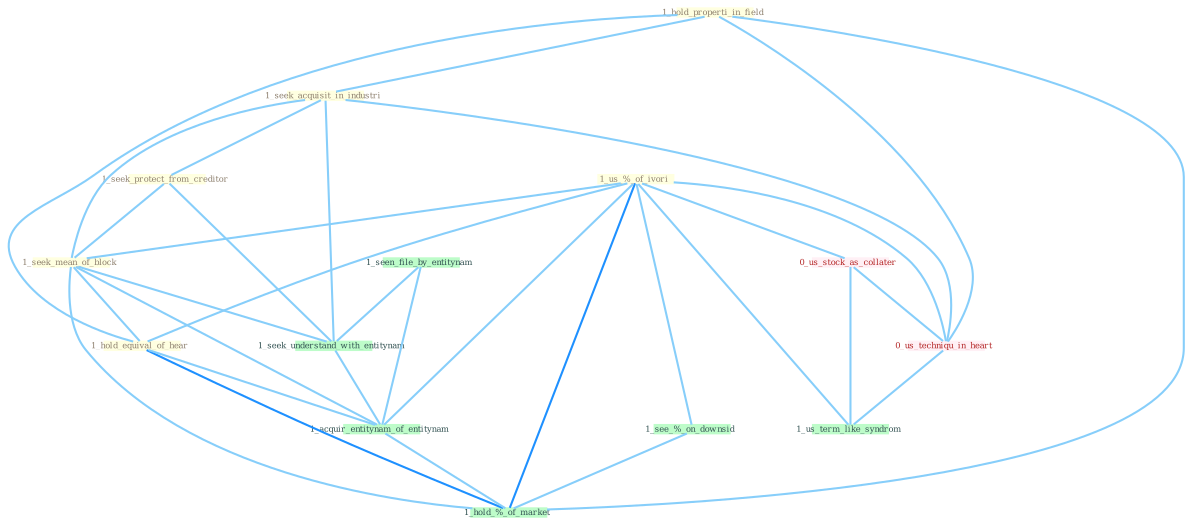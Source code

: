 Graph G{ 
    node
    [shape=polygon,style=filled,width=.5,height=.06,color="#BDFCC9",fixedsize=true,fontsize=4,
    fontcolor="#2f4f4f"];
    {node
    [color="#ffffe0", fontcolor="#8b7d6b"] "1_hold_properti_in_field " "1_us_%_of_ivori " "1_seek_acquisit_in_industri " "1_seek_protect_from_creditor " "1_seek_mean_of_block " "1_hold_equival_of_hear "}
{node [color="#fff0f5", fontcolor="#b22222"] "0_us_stock_as_collater " "0_us_techniqu_in_heart "}
edge [color="#B0E2FF"];

	"1_hold_properti_in_field " -- "1_seek_acquisit_in_industri " [w="1", color="#87cefa" ];
	"1_hold_properti_in_field " -- "1_hold_equival_of_hear " [w="1", color="#87cefa" ];
	"1_hold_properti_in_field " -- "0_us_techniqu_in_heart " [w="1", color="#87cefa" ];
	"1_hold_properti_in_field " -- "1_hold_%_of_market " [w="1", color="#87cefa" ];
	"1_us_%_of_ivori " -- "1_seek_mean_of_block " [w="1", color="#87cefa" ];
	"1_us_%_of_ivori " -- "1_hold_equival_of_hear " [w="1", color="#87cefa" ];
	"1_us_%_of_ivori " -- "0_us_stock_as_collater " [w="1", color="#87cefa" ];
	"1_us_%_of_ivori " -- "1_acquir_entitynam_of_entitynam " [w="1", color="#87cefa" ];
	"1_us_%_of_ivori " -- "0_us_techniqu_in_heart " [w="1", color="#87cefa" ];
	"1_us_%_of_ivori " -- "1_see_%_on_downsid " [w="1", color="#87cefa" ];
	"1_us_%_of_ivori " -- "1_us_term_like_syndrom " [w="1", color="#87cefa" ];
	"1_us_%_of_ivori " -- "1_hold_%_of_market " [w="2", color="#1e90ff" , len=0.8];
	"1_seek_acquisit_in_industri " -- "1_seek_protect_from_creditor " [w="1", color="#87cefa" ];
	"1_seek_acquisit_in_industri " -- "1_seek_mean_of_block " [w="1", color="#87cefa" ];
	"1_seek_acquisit_in_industri " -- "1_seek_understand_with_entitynam " [w="1", color="#87cefa" ];
	"1_seek_acquisit_in_industri " -- "0_us_techniqu_in_heart " [w="1", color="#87cefa" ];
	"1_seek_protect_from_creditor " -- "1_seek_mean_of_block " [w="1", color="#87cefa" ];
	"1_seek_protect_from_creditor " -- "1_seek_understand_with_entitynam " [w="1", color="#87cefa" ];
	"1_seek_mean_of_block " -- "1_hold_equival_of_hear " [w="1", color="#87cefa" ];
	"1_seek_mean_of_block " -- "1_seek_understand_with_entitynam " [w="1", color="#87cefa" ];
	"1_seek_mean_of_block " -- "1_acquir_entitynam_of_entitynam " [w="1", color="#87cefa" ];
	"1_seek_mean_of_block " -- "1_hold_%_of_market " [w="1", color="#87cefa" ];
	"1_hold_equival_of_hear " -- "1_acquir_entitynam_of_entitynam " [w="1", color="#87cefa" ];
	"1_hold_equival_of_hear " -- "1_hold_%_of_market " [w="2", color="#1e90ff" , len=0.8];
	"1_seen_file_by_entitynam " -- "1_seek_understand_with_entitynam " [w="1", color="#87cefa" ];
	"1_seen_file_by_entitynam " -- "1_acquir_entitynam_of_entitynam " [w="1", color="#87cefa" ];
	"0_us_stock_as_collater " -- "0_us_techniqu_in_heart " [w="1", color="#87cefa" ];
	"0_us_stock_as_collater " -- "1_us_term_like_syndrom " [w="1", color="#87cefa" ];
	"1_seek_understand_with_entitynam " -- "1_acquir_entitynam_of_entitynam " [w="1", color="#87cefa" ];
	"1_acquir_entitynam_of_entitynam " -- "1_hold_%_of_market " [w="1", color="#87cefa" ];
	"0_us_techniqu_in_heart " -- "1_us_term_like_syndrom " [w="1", color="#87cefa" ];
	"1_see_%_on_downsid " -- "1_hold_%_of_market " [w="1", color="#87cefa" ];
}